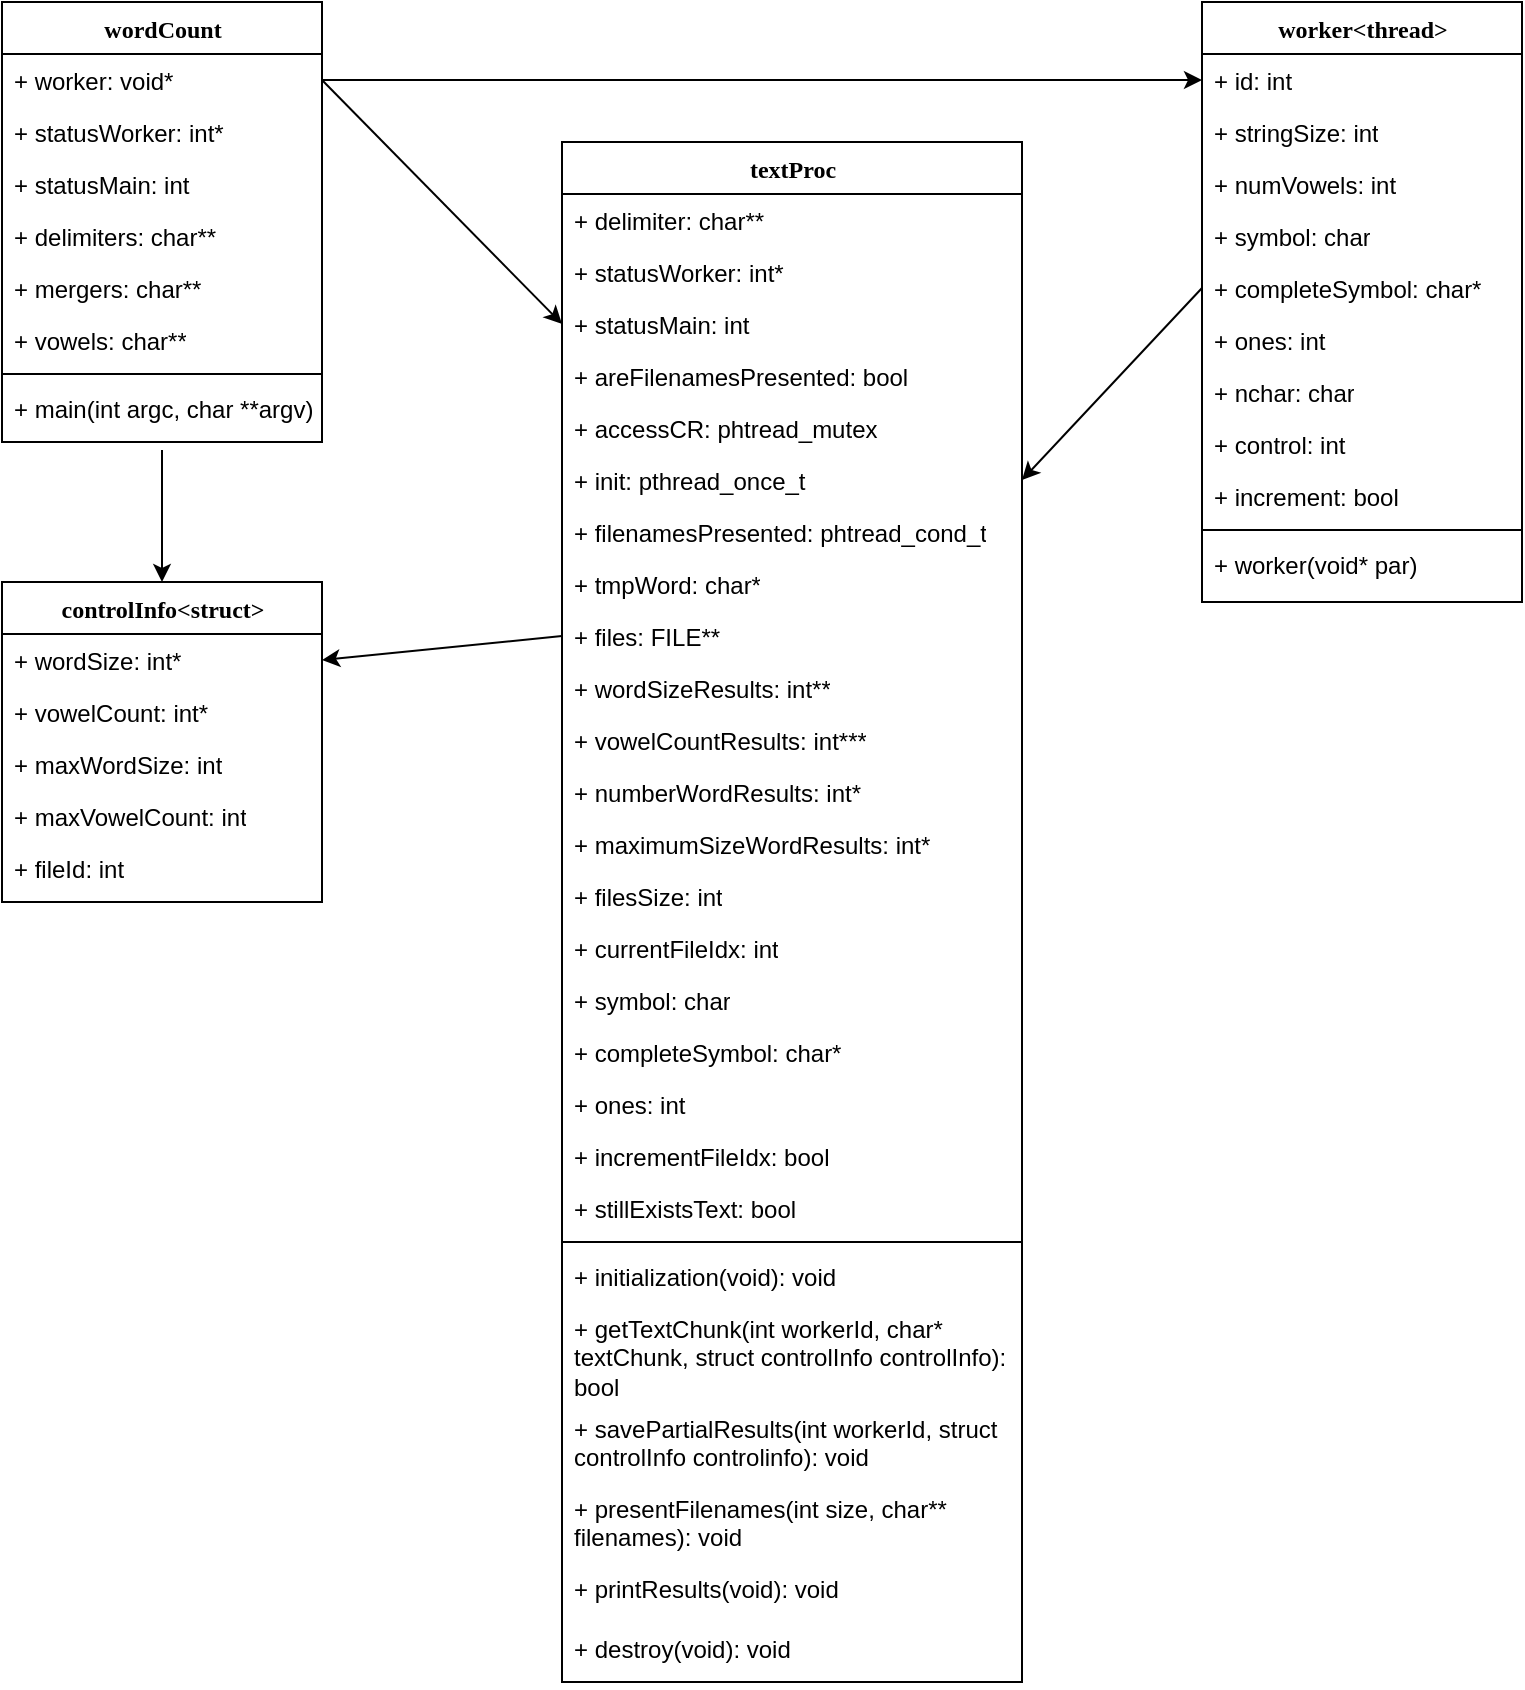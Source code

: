 <mxfile version="12.9.6" type="device"><diagram name="Page-1" id="9f46799a-70d6-7492-0946-bef42562c5a5"><mxGraphModel dx="899" dy="1630" grid="1" gridSize="10" guides="1" tooltips="1" connect="1" arrows="1" fold="1" page="1" pageScale="1" pageWidth="1100" pageHeight="850" background="#ffffff" math="0" shadow="0"><root><mxCell id="0"/><mxCell id="1" parent="0"/><mxCell id="JjNXeIv2StXw4VLqQwiQ-37" value="wordCount" style="swimlane;html=1;fontStyle=1;align=center;verticalAlign=top;childLayout=stackLayout;horizontal=1;startSize=26;horizontalStack=0;resizeParent=1;resizeLast=0;collapsible=1;marginBottom=0;swimlaneFillColor=#ffffff;rounded=0;shadow=0;comic=0;labelBackgroundColor=none;strokeWidth=1;fillColor=none;fontFamily=Verdana;fontSize=12" vertex="1" parent="1"><mxGeometry y="-850" width="160" height="220" as="geometry"><mxRectangle x="520" y="-840" width="90" height="26" as="alternateBounds"/></mxGeometry></mxCell><mxCell id="JjNXeIv2StXw4VLqQwiQ-38" value="+ worker: void*" style="text;html=1;strokeColor=none;fillColor=none;align=left;verticalAlign=top;spacingLeft=4;spacingRight=4;whiteSpace=wrap;overflow=hidden;rotatable=0;points=[[0,0.5],[1,0.5]];portConstraint=eastwest;" vertex="1" parent="JjNXeIv2StXw4VLqQwiQ-37"><mxGeometry y="26" width="160" height="26" as="geometry"/></mxCell><mxCell id="JjNXeIv2StXw4VLqQwiQ-39" value="+ statusWorker: int*" style="text;html=1;strokeColor=none;fillColor=none;align=left;verticalAlign=top;spacingLeft=4;spacingRight=4;whiteSpace=wrap;overflow=hidden;rotatable=0;points=[[0,0.5],[1,0.5]];portConstraint=eastwest;" vertex="1" parent="JjNXeIv2StXw4VLqQwiQ-37"><mxGeometry y="52" width="160" height="26" as="geometry"/></mxCell><mxCell id="JjNXeIv2StXw4VLqQwiQ-40" value="+ statusMain: int" style="text;html=1;strokeColor=none;fillColor=none;align=left;verticalAlign=top;spacingLeft=4;spacingRight=4;whiteSpace=wrap;overflow=hidden;rotatable=0;points=[[0,0.5],[1,0.5]];portConstraint=eastwest;" vertex="1" parent="JjNXeIv2StXw4VLqQwiQ-37"><mxGeometry y="78" width="160" height="26" as="geometry"/></mxCell><mxCell id="JjNXeIv2StXw4VLqQwiQ-41" value="+ delimiters: char**" style="text;html=1;strokeColor=none;fillColor=none;align=left;verticalAlign=top;spacingLeft=4;spacingRight=4;whiteSpace=wrap;overflow=hidden;rotatable=0;points=[[0,0.5],[1,0.5]];portConstraint=eastwest;" vertex="1" parent="JjNXeIv2StXw4VLqQwiQ-37"><mxGeometry y="104" width="160" height="26" as="geometry"/></mxCell><mxCell id="JjNXeIv2StXw4VLqQwiQ-42" value="+ mergers: char**&lt;br&gt;" style="text;html=1;strokeColor=none;fillColor=none;align=left;verticalAlign=top;spacingLeft=4;spacingRight=4;whiteSpace=wrap;overflow=hidden;rotatable=0;points=[[0,0.5],[1,0.5]];portConstraint=eastwest;" vertex="1" parent="JjNXeIv2StXw4VLqQwiQ-37"><mxGeometry y="130" width="160" height="26" as="geometry"/></mxCell><mxCell id="JjNXeIv2StXw4VLqQwiQ-56" value="+ vowels: char**" style="text;html=1;strokeColor=none;fillColor=none;align=left;verticalAlign=top;spacingLeft=4;spacingRight=4;whiteSpace=wrap;overflow=hidden;rotatable=0;points=[[0,0.5],[1,0.5]];portConstraint=eastwest;" vertex="1" parent="JjNXeIv2StXw4VLqQwiQ-37"><mxGeometry y="156" width="160" height="26" as="geometry"/></mxCell><mxCell id="JjNXeIv2StXw4VLqQwiQ-43" value="" style="line;html=1;strokeWidth=1;fillColor=none;align=left;verticalAlign=middle;spacingTop=-1;spacingLeft=3;spacingRight=3;rotatable=0;labelPosition=right;points=[];portConstraint=eastwest;" vertex="1" parent="JjNXeIv2StXw4VLqQwiQ-37"><mxGeometry y="182" width="160" height="8" as="geometry"/></mxCell><mxCell id="JjNXeIv2StXw4VLqQwiQ-44" value="+ main(int argc, char **argv)" style="text;html=1;strokeColor=none;fillColor=none;align=left;verticalAlign=top;spacingLeft=4;spacingRight=4;whiteSpace=wrap;overflow=hidden;rotatable=0;points=[[0,0.5],[1,0.5]];portConstraint=eastwest;" vertex="1" parent="JjNXeIv2StXw4VLqQwiQ-37"><mxGeometry y="190" width="160" height="30" as="geometry"/></mxCell><mxCell id="JjNXeIv2StXw4VLqQwiQ-1" value="controlInfo&amp;lt;struct&amp;gt;" style="swimlane;html=1;fontStyle=1;align=center;verticalAlign=top;childLayout=stackLayout;horizontal=1;startSize=26;horizontalStack=0;resizeParent=1;resizeLast=0;collapsible=1;marginBottom=0;swimlaneFillColor=#ffffff;rounded=0;shadow=0;comic=0;labelBackgroundColor=none;strokeWidth=1;fillColor=none;fontFamily=Verdana;fontSize=12" vertex="1" parent="1"><mxGeometry y="-560" width="160" height="160" as="geometry"/></mxCell><mxCell id="JjNXeIv2StXw4VLqQwiQ-2" value="+ wordSize: int*" style="text;html=1;strokeColor=none;fillColor=none;align=left;verticalAlign=top;spacingLeft=4;spacingRight=4;whiteSpace=wrap;overflow=hidden;rotatable=0;points=[[0,0.5],[1,0.5]];portConstraint=eastwest;" vertex="1" parent="JjNXeIv2StXw4VLqQwiQ-1"><mxGeometry y="26" width="160" height="26" as="geometry"/></mxCell><mxCell id="JjNXeIv2StXw4VLqQwiQ-3" value="+ vowelCount: int*" style="text;html=1;strokeColor=none;fillColor=none;align=left;verticalAlign=top;spacingLeft=4;spacingRight=4;whiteSpace=wrap;overflow=hidden;rotatable=0;points=[[0,0.5],[1,0.5]];portConstraint=eastwest;" vertex="1" parent="JjNXeIv2StXw4VLqQwiQ-1"><mxGeometry y="52" width="160" height="26" as="geometry"/></mxCell><mxCell id="JjNXeIv2StXw4VLqQwiQ-4" value="+ maxWordSize: int" style="text;html=1;strokeColor=none;fillColor=none;align=left;verticalAlign=top;spacingLeft=4;spacingRight=4;whiteSpace=wrap;overflow=hidden;rotatable=0;points=[[0,0.5],[1,0.5]];portConstraint=eastwest;" vertex="1" parent="JjNXeIv2StXw4VLqQwiQ-1"><mxGeometry y="78" width="160" height="26" as="geometry"/></mxCell><mxCell id="JjNXeIv2StXw4VLqQwiQ-5" value="+ maxVowelCount: int" style="text;html=1;strokeColor=none;fillColor=none;align=left;verticalAlign=top;spacingLeft=4;spacingRight=4;whiteSpace=wrap;overflow=hidden;rotatable=0;points=[[0,0.5],[1,0.5]];portConstraint=eastwest;" vertex="1" parent="JjNXeIv2StXw4VLqQwiQ-1"><mxGeometry y="104" width="160" height="26" as="geometry"/></mxCell><mxCell id="JjNXeIv2StXw4VLqQwiQ-6" value="+ fileId: int" style="text;html=1;strokeColor=none;fillColor=none;align=left;verticalAlign=top;spacingLeft=4;spacingRight=4;whiteSpace=wrap;overflow=hidden;rotatable=0;points=[[0,0.5],[1,0.5]];portConstraint=eastwest;" vertex="1" parent="JjNXeIv2StXw4VLqQwiQ-1"><mxGeometry y="130" width="160" height="26" as="geometry"/></mxCell><mxCell id="JjNXeIv2StXw4VLqQwiQ-46" value="worker&amp;lt;thread&amp;gt;" style="swimlane;html=1;fontStyle=1;align=center;verticalAlign=top;childLayout=stackLayout;horizontal=1;startSize=26;horizontalStack=0;resizeParent=1;resizeLast=0;collapsible=1;marginBottom=0;swimlaneFillColor=#ffffff;rounded=0;shadow=0;comic=0;labelBackgroundColor=none;strokeWidth=1;fillColor=none;fontFamily=Verdana;fontSize=12" vertex="1" parent="1"><mxGeometry x="600" y="-850" width="160" height="300" as="geometry"/></mxCell><mxCell id="JjNXeIv2StXw4VLqQwiQ-47" value="+ id: int" style="text;html=1;strokeColor=none;fillColor=none;align=left;verticalAlign=top;spacingLeft=4;spacingRight=4;whiteSpace=wrap;overflow=hidden;rotatable=0;points=[[0,0.5],[1,0.5]];portConstraint=eastwest;" vertex="1" parent="JjNXeIv2StXw4VLqQwiQ-46"><mxGeometry y="26" width="160" height="26" as="geometry"/></mxCell><mxCell id="JjNXeIv2StXw4VLqQwiQ-48" value="+ stringSize: int" style="text;html=1;strokeColor=none;fillColor=none;align=left;verticalAlign=top;spacingLeft=4;spacingRight=4;whiteSpace=wrap;overflow=hidden;rotatable=0;points=[[0,0.5],[1,0.5]];portConstraint=eastwest;" vertex="1" parent="JjNXeIv2StXw4VLqQwiQ-46"><mxGeometry y="52" width="160" height="26" as="geometry"/></mxCell><mxCell id="JjNXeIv2StXw4VLqQwiQ-49" value="+ numVowels: int" style="text;html=1;strokeColor=none;fillColor=none;align=left;verticalAlign=top;spacingLeft=4;spacingRight=4;whiteSpace=wrap;overflow=hidden;rotatable=0;points=[[0,0.5],[1,0.5]];portConstraint=eastwest;" vertex="1" parent="JjNXeIv2StXw4VLqQwiQ-46"><mxGeometry y="78" width="160" height="26" as="geometry"/></mxCell><mxCell id="JjNXeIv2StXw4VLqQwiQ-50" value="+ symbol: char" style="text;html=1;strokeColor=none;fillColor=none;align=left;verticalAlign=top;spacingLeft=4;spacingRight=4;whiteSpace=wrap;overflow=hidden;rotatable=0;points=[[0,0.5],[1,0.5]];portConstraint=eastwest;" vertex="1" parent="JjNXeIv2StXw4VLqQwiQ-46"><mxGeometry y="104" width="160" height="26" as="geometry"/></mxCell><mxCell id="JjNXeIv2StXw4VLqQwiQ-51" value="+ completeSymbol: char*" style="text;html=1;strokeColor=none;fillColor=none;align=left;verticalAlign=top;spacingLeft=4;spacingRight=4;whiteSpace=wrap;overflow=hidden;rotatable=0;points=[[0,0.5],[1,0.5]];portConstraint=eastwest;" vertex="1" parent="JjNXeIv2StXw4VLqQwiQ-46"><mxGeometry y="130" width="160" height="26" as="geometry"/></mxCell><mxCell id="JjNXeIv2StXw4VLqQwiQ-57" value="+ ones: int" style="text;html=1;strokeColor=none;fillColor=none;align=left;verticalAlign=top;spacingLeft=4;spacingRight=4;whiteSpace=wrap;overflow=hidden;rotatable=0;points=[[0,0.5],[1,0.5]];portConstraint=eastwest;" vertex="1" parent="JjNXeIv2StXw4VLqQwiQ-46"><mxGeometry y="156" width="160" height="26" as="geometry"/></mxCell><mxCell id="JjNXeIv2StXw4VLqQwiQ-58" value="+ nchar: char" style="text;html=1;strokeColor=none;fillColor=none;align=left;verticalAlign=top;spacingLeft=4;spacingRight=4;whiteSpace=wrap;overflow=hidden;rotatable=0;points=[[0,0.5],[1,0.5]];portConstraint=eastwest;" vertex="1" parent="JjNXeIv2StXw4VLqQwiQ-46"><mxGeometry y="182" width="160" height="26" as="geometry"/></mxCell><mxCell id="JjNXeIv2StXw4VLqQwiQ-59" value="+ control: int" style="text;html=1;strokeColor=none;fillColor=none;align=left;verticalAlign=top;spacingLeft=4;spacingRight=4;whiteSpace=wrap;overflow=hidden;rotatable=0;points=[[0,0.5],[1,0.5]];portConstraint=eastwest;" vertex="1" parent="JjNXeIv2StXw4VLqQwiQ-46"><mxGeometry y="208" width="160" height="26" as="geometry"/></mxCell><mxCell id="JjNXeIv2StXw4VLqQwiQ-60" value="+ increment: bool" style="text;html=1;strokeColor=none;fillColor=none;align=left;verticalAlign=top;spacingLeft=4;spacingRight=4;whiteSpace=wrap;overflow=hidden;rotatable=0;points=[[0,0.5],[1,0.5]];portConstraint=eastwest;" vertex="1" parent="JjNXeIv2StXw4VLqQwiQ-46"><mxGeometry y="234" width="160" height="26" as="geometry"/></mxCell><mxCell id="JjNXeIv2StXw4VLqQwiQ-52" value="" style="line;html=1;strokeWidth=1;fillColor=none;align=left;verticalAlign=middle;spacingTop=-1;spacingLeft=3;spacingRight=3;rotatable=0;labelPosition=right;points=[];portConstraint=eastwest;" vertex="1" parent="JjNXeIv2StXw4VLqQwiQ-46"><mxGeometry y="260" width="160" height="8" as="geometry"/></mxCell><mxCell id="JjNXeIv2StXw4VLqQwiQ-54" value="+ worker(void* par)" style="text;html=1;strokeColor=none;fillColor=none;align=left;verticalAlign=top;spacingLeft=4;spacingRight=4;whiteSpace=wrap;overflow=hidden;rotatable=0;points=[[0,0.5],[1,0.5]];portConstraint=eastwest;" vertex="1" parent="JjNXeIv2StXw4VLqQwiQ-46"><mxGeometry y="268" width="160" height="26" as="geometry"/></mxCell><mxCell id="JjNXeIv2StXw4VLqQwiQ-10" value="textProc" style="swimlane;html=1;fontStyle=1;align=center;verticalAlign=top;childLayout=stackLayout;horizontal=1;startSize=26;horizontalStack=0;resizeParent=1;resizeLast=0;collapsible=1;marginBottom=0;swimlaneFillColor=#ffffff;rounded=0;shadow=0;comic=0;labelBackgroundColor=none;strokeWidth=1;fillColor=none;fontFamily=Verdana;fontSize=12" vertex="1" parent="1"><mxGeometry x="280" y="-780" width="230" height="770" as="geometry"/></mxCell><mxCell id="JjNXeIv2StXw4VLqQwiQ-11" value="+ delimiter: char**" style="text;html=1;strokeColor=none;fillColor=none;align=left;verticalAlign=top;spacingLeft=4;spacingRight=4;whiteSpace=wrap;overflow=hidden;rotatable=0;points=[[0,0.5],[1,0.5]];portConstraint=eastwest;" vertex="1" parent="JjNXeIv2StXw4VLqQwiQ-10"><mxGeometry y="26" width="230" height="26" as="geometry"/></mxCell><mxCell id="JjNXeIv2StXw4VLqQwiQ-12" value="+ statusWorker: int*" style="text;html=1;strokeColor=none;fillColor=none;align=left;verticalAlign=top;spacingLeft=4;spacingRight=4;whiteSpace=wrap;overflow=hidden;rotatable=0;points=[[0,0.5],[1,0.5]];portConstraint=eastwest;" vertex="1" parent="JjNXeIv2StXw4VLqQwiQ-10"><mxGeometry y="52" width="230" height="26" as="geometry"/></mxCell><mxCell id="JjNXeIv2StXw4VLqQwiQ-13" value="+ statusMain: int" style="text;html=1;strokeColor=none;fillColor=none;align=left;verticalAlign=top;spacingLeft=4;spacingRight=4;whiteSpace=wrap;overflow=hidden;rotatable=0;points=[[0,0.5],[1,0.5]];portConstraint=eastwest;" vertex="1" parent="JjNXeIv2StXw4VLqQwiQ-10"><mxGeometry y="78" width="230" height="26" as="geometry"/></mxCell><mxCell id="JjNXeIv2StXw4VLqQwiQ-14" value="+ areFilenamesPresented: bool" style="text;html=1;strokeColor=none;fillColor=none;align=left;verticalAlign=top;spacingLeft=4;spacingRight=4;whiteSpace=wrap;overflow=hidden;rotatable=0;points=[[0,0.5],[1,0.5]];portConstraint=eastwest;" vertex="1" parent="JjNXeIv2StXw4VLqQwiQ-10"><mxGeometry y="104" width="230" height="26" as="geometry"/></mxCell><mxCell id="JjNXeIv2StXw4VLqQwiQ-15" value="+ accessCR: phtread_mutex" style="text;html=1;strokeColor=none;fillColor=none;align=left;verticalAlign=top;spacingLeft=4;spacingRight=4;whiteSpace=wrap;overflow=hidden;rotatable=0;points=[[0,0.5],[1,0.5]];portConstraint=eastwest;" vertex="1" parent="JjNXeIv2StXw4VLqQwiQ-10"><mxGeometry y="130" width="230" height="26" as="geometry"/></mxCell><mxCell id="JjNXeIv2StXw4VLqQwiQ-61" value="+ init: pthread_once_t" style="text;html=1;strokeColor=none;fillColor=none;align=left;verticalAlign=top;spacingLeft=4;spacingRight=4;whiteSpace=wrap;overflow=hidden;rotatable=0;points=[[0,0.5],[1,0.5]];portConstraint=eastwest;" vertex="1" parent="JjNXeIv2StXw4VLqQwiQ-10"><mxGeometry y="156" width="230" height="26" as="geometry"/></mxCell><mxCell id="JjNXeIv2StXw4VLqQwiQ-62" value="+ filenamesPresented: phtread_cond_t" style="text;html=1;strokeColor=none;fillColor=none;align=left;verticalAlign=top;spacingLeft=4;spacingRight=4;whiteSpace=wrap;overflow=hidden;rotatable=0;points=[[0,0.5],[1,0.5]];portConstraint=eastwest;" vertex="1" parent="JjNXeIv2StXw4VLqQwiQ-10"><mxGeometry y="182" width="230" height="26" as="geometry"/></mxCell><mxCell id="JjNXeIv2StXw4VLqQwiQ-63" value="+ tmpWord: char*" style="text;html=1;strokeColor=none;fillColor=none;align=left;verticalAlign=top;spacingLeft=4;spacingRight=4;whiteSpace=wrap;overflow=hidden;rotatable=0;points=[[0,0.5],[1,0.5]];portConstraint=eastwest;" vertex="1" parent="JjNXeIv2StXw4VLqQwiQ-10"><mxGeometry y="208" width="230" height="26" as="geometry"/></mxCell><mxCell id="JjNXeIv2StXw4VLqQwiQ-64" value="+ files: FILE**" style="text;html=1;strokeColor=none;fillColor=none;align=left;verticalAlign=top;spacingLeft=4;spacingRight=4;whiteSpace=wrap;overflow=hidden;rotatable=0;points=[[0,0.5],[1,0.5]];portConstraint=eastwest;" vertex="1" parent="JjNXeIv2StXw4VLqQwiQ-10"><mxGeometry y="234" width="230" height="26" as="geometry"/></mxCell><mxCell id="JjNXeIv2StXw4VLqQwiQ-65" value="+ wordSizeResults: int**" style="text;html=1;strokeColor=none;fillColor=none;align=left;verticalAlign=top;spacingLeft=4;spacingRight=4;whiteSpace=wrap;overflow=hidden;rotatable=0;points=[[0,0.5],[1,0.5]];portConstraint=eastwest;" vertex="1" parent="JjNXeIv2StXw4VLqQwiQ-10"><mxGeometry y="260" width="230" height="26" as="geometry"/></mxCell><mxCell id="JjNXeIv2StXw4VLqQwiQ-66" value="+ vowelCountResults: int***" style="text;html=1;strokeColor=none;fillColor=none;align=left;verticalAlign=top;spacingLeft=4;spacingRight=4;whiteSpace=wrap;overflow=hidden;rotatable=0;points=[[0,0.5],[1,0.5]];portConstraint=eastwest;" vertex="1" parent="JjNXeIv2StXw4VLqQwiQ-10"><mxGeometry y="286" width="230" height="26" as="geometry"/></mxCell><mxCell id="JjNXeIv2StXw4VLqQwiQ-70" value="+ numberWordResults: int*" style="text;html=1;strokeColor=none;fillColor=none;align=left;verticalAlign=top;spacingLeft=4;spacingRight=4;whiteSpace=wrap;overflow=hidden;rotatable=0;points=[[0,0.5],[1,0.5]];portConstraint=eastwest;" vertex="1" parent="JjNXeIv2StXw4VLqQwiQ-10"><mxGeometry y="312" width="230" height="26" as="geometry"/></mxCell><mxCell id="JjNXeIv2StXw4VLqQwiQ-69" value="+ maximumSizeWordResults: int*" style="text;html=1;strokeColor=none;fillColor=none;align=left;verticalAlign=top;spacingLeft=4;spacingRight=4;whiteSpace=wrap;overflow=hidden;rotatable=0;points=[[0,0.5],[1,0.5]];portConstraint=eastwest;" vertex="1" parent="JjNXeIv2StXw4VLqQwiQ-10"><mxGeometry y="338" width="230" height="26" as="geometry"/></mxCell><mxCell id="JjNXeIv2StXw4VLqQwiQ-67" value="+ filesSize: int" style="text;html=1;strokeColor=none;fillColor=none;align=left;verticalAlign=top;spacingLeft=4;spacingRight=4;whiteSpace=wrap;overflow=hidden;rotatable=0;points=[[0,0.5],[1,0.5]];portConstraint=eastwest;" vertex="1" parent="JjNXeIv2StXw4VLqQwiQ-10"><mxGeometry y="364" width="230" height="26" as="geometry"/></mxCell><mxCell id="JjNXeIv2StXw4VLqQwiQ-71" value="+ currentFileIdx: int" style="text;html=1;strokeColor=none;fillColor=none;align=left;verticalAlign=top;spacingLeft=4;spacingRight=4;whiteSpace=wrap;overflow=hidden;rotatable=0;points=[[0,0.5],[1,0.5]];portConstraint=eastwest;" vertex="1" parent="JjNXeIv2StXw4VLqQwiQ-10"><mxGeometry y="390" width="230" height="26" as="geometry"/></mxCell><mxCell id="JjNXeIv2StXw4VLqQwiQ-72" value="+ symbol: char" style="text;html=1;strokeColor=none;fillColor=none;align=left;verticalAlign=top;spacingLeft=4;spacingRight=4;whiteSpace=wrap;overflow=hidden;rotatable=0;points=[[0,0.5],[1,0.5]];portConstraint=eastwest;" vertex="1" parent="JjNXeIv2StXw4VLqQwiQ-10"><mxGeometry y="416" width="230" height="26" as="geometry"/></mxCell><mxCell id="JjNXeIv2StXw4VLqQwiQ-74" value="+ completeSymbol: char*" style="text;html=1;strokeColor=none;fillColor=none;align=left;verticalAlign=top;spacingLeft=4;spacingRight=4;whiteSpace=wrap;overflow=hidden;rotatable=0;points=[[0,0.5],[1,0.5]];portConstraint=eastwest;" vertex="1" parent="JjNXeIv2StXw4VLqQwiQ-10"><mxGeometry y="442" width="230" height="26" as="geometry"/></mxCell><mxCell id="JjNXeIv2StXw4VLqQwiQ-73" value="+ ones: int" style="text;html=1;strokeColor=none;fillColor=none;align=left;verticalAlign=top;spacingLeft=4;spacingRight=4;whiteSpace=wrap;overflow=hidden;rotatable=0;points=[[0,0.5],[1,0.5]];portConstraint=eastwest;" vertex="1" parent="JjNXeIv2StXw4VLqQwiQ-10"><mxGeometry y="468" width="230" height="26" as="geometry"/></mxCell><mxCell id="JjNXeIv2StXw4VLqQwiQ-68" value="+ incrementFileIdx: bool" style="text;html=1;strokeColor=none;fillColor=none;align=left;verticalAlign=top;spacingLeft=4;spacingRight=4;whiteSpace=wrap;overflow=hidden;rotatable=0;points=[[0,0.5],[1,0.5]];portConstraint=eastwest;" vertex="1" parent="JjNXeIv2StXw4VLqQwiQ-10"><mxGeometry y="494" width="230" height="26" as="geometry"/></mxCell><mxCell id="JjNXeIv2StXw4VLqQwiQ-75" value="+ stillExistsText: bool" style="text;html=1;strokeColor=none;fillColor=none;align=left;verticalAlign=top;spacingLeft=4;spacingRight=4;whiteSpace=wrap;overflow=hidden;rotatable=0;points=[[0,0.5],[1,0.5]];portConstraint=eastwest;" vertex="1" parent="JjNXeIv2StXw4VLqQwiQ-10"><mxGeometry y="520" width="230" height="26" as="geometry"/></mxCell><mxCell id="JjNXeIv2StXw4VLqQwiQ-16" value="" style="line;html=1;strokeWidth=1;fillColor=none;align=left;verticalAlign=middle;spacingTop=-1;spacingLeft=3;spacingRight=3;rotatable=0;labelPosition=right;points=[];portConstraint=eastwest;" vertex="1" parent="JjNXeIv2StXw4VLqQwiQ-10"><mxGeometry y="546" width="230" height="8" as="geometry"/></mxCell><mxCell id="JjNXeIv2StXw4VLqQwiQ-17" value="+ initialization(void): void" style="text;html=1;strokeColor=none;fillColor=none;align=left;verticalAlign=top;spacingLeft=4;spacingRight=4;whiteSpace=wrap;overflow=hidden;rotatable=0;points=[[0,0.5],[1,0.5]];portConstraint=eastwest;" vertex="1" parent="JjNXeIv2StXw4VLqQwiQ-10"><mxGeometry y="554" width="230" height="26" as="geometry"/></mxCell><mxCell id="JjNXeIv2StXw4VLqQwiQ-18" value="+ getTextChunk(int workerId, char* textChunk, struct controlInfo controlInfo): bool" style="text;html=1;strokeColor=none;fillColor=none;align=left;verticalAlign=top;spacingLeft=4;spacingRight=4;whiteSpace=wrap;overflow=hidden;rotatable=0;points=[[0,0.5],[1,0.5]];portConstraint=eastwest;" vertex="1" parent="JjNXeIv2StXw4VLqQwiQ-10"><mxGeometry y="580" width="230" height="50" as="geometry"/></mxCell><mxCell id="JjNXeIv2StXw4VLqQwiQ-76" value="+ savePartialResults(int workerId, struct controlInfo controlinfo): void" style="text;html=1;strokeColor=none;fillColor=none;align=left;verticalAlign=top;spacingLeft=4;spacingRight=4;whiteSpace=wrap;overflow=hidden;rotatable=0;points=[[0,0.5],[1,0.5]];portConstraint=eastwest;" vertex="1" parent="JjNXeIv2StXw4VLqQwiQ-10"><mxGeometry y="630" width="230" height="40" as="geometry"/></mxCell><mxCell id="JjNXeIv2StXw4VLqQwiQ-77" value="+ presentFilenames(int size, char** filenames): void" style="text;html=1;strokeColor=none;fillColor=none;align=left;verticalAlign=top;spacingLeft=4;spacingRight=4;whiteSpace=wrap;overflow=hidden;rotatable=0;points=[[0,0.5],[1,0.5]];portConstraint=eastwest;" vertex="1" parent="JjNXeIv2StXw4VLqQwiQ-10"><mxGeometry y="670" width="230" height="40" as="geometry"/></mxCell><mxCell id="JjNXeIv2StXw4VLqQwiQ-78" value="+ printResults(void): void" style="text;html=1;strokeColor=none;fillColor=none;align=left;verticalAlign=top;spacingLeft=4;spacingRight=4;whiteSpace=wrap;overflow=hidden;rotatable=0;points=[[0,0.5],[1,0.5]];portConstraint=eastwest;" vertex="1" parent="JjNXeIv2StXw4VLqQwiQ-10"><mxGeometry y="710" width="230" height="30" as="geometry"/></mxCell><mxCell id="JjNXeIv2StXw4VLqQwiQ-106" value="+ destroy(void): void" style="text;html=1;strokeColor=none;fillColor=none;align=left;verticalAlign=top;spacingLeft=4;spacingRight=4;whiteSpace=wrap;overflow=hidden;rotatable=0;points=[[0,0.5],[1,0.5]];portConstraint=eastwest;" vertex="1" parent="JjNXeIv2StXw4VLqQwiQ-10"><mxGeometry y="740" width="230" height="30" as="geometry"/></mxCell><mxCell id="JjNXeIv2StXw4VLqQwiQ-107" style="rounded=0;orthogonalLoop=1;jettySize=auto;html=1;exitX=1;exitY=0.5;exitDx=0;exitDy=0;entryX=0;entryY=0.5;entryDx=0;entryDy=0;" edge="1" parent="1" source="JjNXeIv2StXw4VLqQwiQ-38" target="JjNXeIv2StXw4VLqQwiQ-47"><mxGeometry relative="1" as="geometry"/></mxCell><mxCell id="JjNXeIv2StXw4VLqQwiQ-109" style="edgeStyle=none;rounded=0;orthogonalLoop=1;jettySize=auto;html=1;exitX=1;exitY=0.5;exitDx=0;exitDy=0;entryX=0;entryY=0.5;entryDx=0;entryDy=0;" edge="1" parent="1" source="JjNXeIv2StXw4VLqQwiQ-38" target="JjNXeIv2StXw4VLqQwiQ-13"><mxGeometry relative="1" as="geometry"/></mxCell><mxCell id="JjNXeIv2StXw4VLqQwiQ-110" style="edgeStyle=none;rounded=0;orthogonalLoop=1;jettySize=auto;html=1;exitX=0;exitY=0.5;exitDx=0;exitDy=0;entryX=1;entryY=0.5;entryDx=0;entryDy=0;" edge="1" parent="1" source="JjNXeIv2StXw4VLqQwiQ-64" target="JjNXeIv2StXw4VLqQwiQ-2"><mxGeometry relative="1" as="geometry"/></mxCell><mxCell id="JjNXeIv2StXw4VLqQwiQ-111" style="edgeStyle=none;rounded=0;orthogonalLoop=1;jettySize=auto;html=1;exitX=0.5;exitY=1.133;exitDx=0;exitDy=0;entryX=0.5;entryY=0;entryDx=0;entryDy=0;exitPerimeter=0;" edge="1" parent="1" source="JjNXeIv2StXw4VLqQwiQ-44" target="JjNXeIv2StXw4VLqQwiQ-1"><mxGeometry relative="1" as="geometry"/></mxCell><mxCell id="JjNXeIv2StXw4VLqQwiQ-112" style="edgeStyle=none;rounded=0;orthogonalLoop=1;jettySize=auto;html=1;exitX=0;exitY=0.5;exitDx=0;exitDy=0;entryX=1;entryY=0.5;entryDx=0;entryDy=0;" edge="1" parent="1" source="JjNXeIv2StXw4VLqQwiQ-51" target="JjNXeIv2StXw4VLqQwiQ-61"><mxGeometry relative="1" as="geometry"/></mxCell></root></mxGraphModel></diagram></mxfile>